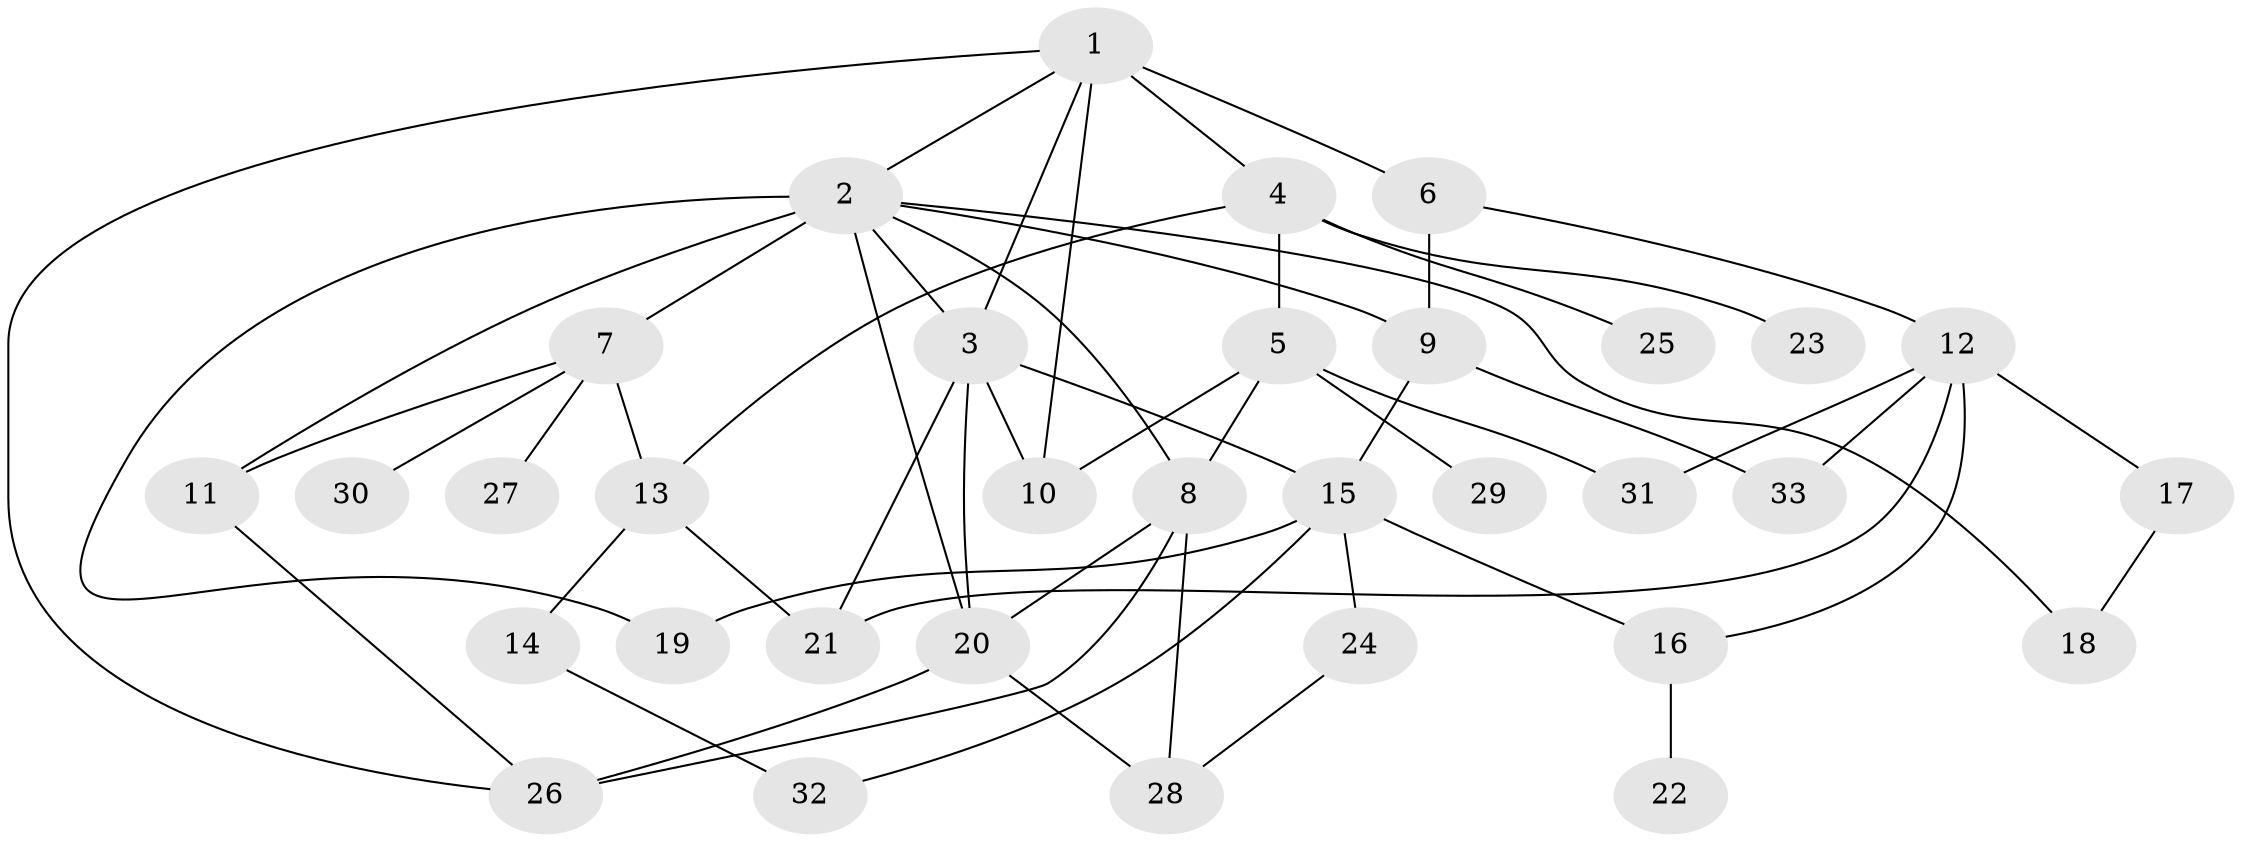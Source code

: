 // original degree distribution, {2: 0.2727272727272727, 6: 0.030303030303030304, 5: 0.09090909090909091, 4: 0.12121212121212122, 7: 0.045454545454545456, 3: 0.24242424242424243, 1: 0.19696969696969696}
// Generated by graph-tools (version 1.1) at 2025/34/03/09/25 02:34:27]
// undirected, 33 vertices, 55 edges
graph export_dot {
graph [start="1"]
  node [color=gray90,style=filled];
  1;
  2;
  3;
  4;
  5;
  6;
  7;
  8;
  9;
  10;
  11;
  12;
  13;
  14;
  15;
  16;
  17;
  18;
  19;
  20;
  21;
  22;
  23;
  24;
  25;
  26;
  27;
  28;
  29;
  30;
  31;
  32;
  33;
  1 -- 2 [weight=1.0];
  1 -- 3 [weight=1.0];
  1 -- 4 [weight=1.0];
  1 -- 6 [weight=1.0];
  1 -- 10 [weight=1.0];
  1 -- 26 [weight=1.0];
  2 -- 3 [weight=1.0];
  2 -- 7 [weight=2.0];
  2 -- 8 [weight=1.0];
  2 -- 9 [weight=1.0];
  2 -- 11 [weight=1.0];
  2 -- 18 [weight=1.0];
  2 -- 19 [weight=1.0];
  2 -- 20 [weight=1.0];
  3 -- 10 [weight=2.0];
  3 -- 15 [weight=1.0];
  3 -- 20 [weight=1.0];
  3 -- 21 [weight=1.0];
  4 -- 5 [weight=1.0];
  4 -- 13 [weight=1.0];
  4 -- 23 [weight=1.0];
  4 -- 25 [weight=1.0];
  5 -- 8 [weight=2.0];
  5 -- 10 [weight=2.0];
  5 -- 29 [weight=1.0];
  5 -- 31 [weight=1.0];
  6 -- 9 [weight=1.0];
  6 -- 12 [weight=1.0];
  7 -- 11 [weight=1.0];
  7 -- 13 [weight=1.0];
  7 -- 27 [weight=1.0];
  7 -- 30 [weight=1.0];
  8 -- 20 [weight=2.0];
  8 -- 26 [weight=1.0];
  8 -- 28 [weight=1.0];
  9 -- 15 [weight=1.0];
  9 -- 33 [weight=1.0];
  11 -- 26 [weight=1.0];
  12 -- 16 [weight=1.0];
  12 -- 17 [weight=1.0];
  12 -- 21 [weight=1.0];
  12 -- 31 [weight=1.0];
  12 -- 33 [weight=1.0];
  13 -- 14 [weight=1.0];
  13 -- 21 [weight=1.0];
  14 -- 32 [weight=1.0];
  15 -- 16 [weight=1.0];
  15 -- 19 [weight=1.0];
  15 -- 24 [weight=1.0];
  15 -- 32 [weight=1.0];
  16 -- 22 [weight=1.0];
  17 -- 18 [weight=1.0];
  20 -- 26 [weight=1.0];
  20 -- 28 [weight=1.0];
  24 -- 28 [weight=1.0];
}
